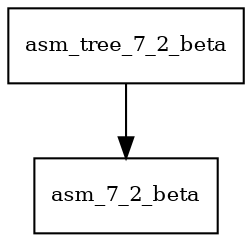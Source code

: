 digraph asm_tree_7_2_beta_dependencies {
  node [shape = box, fontsize=10.0];
  asm_tree_7_2_beta -> asm_7_2_beta;
}
